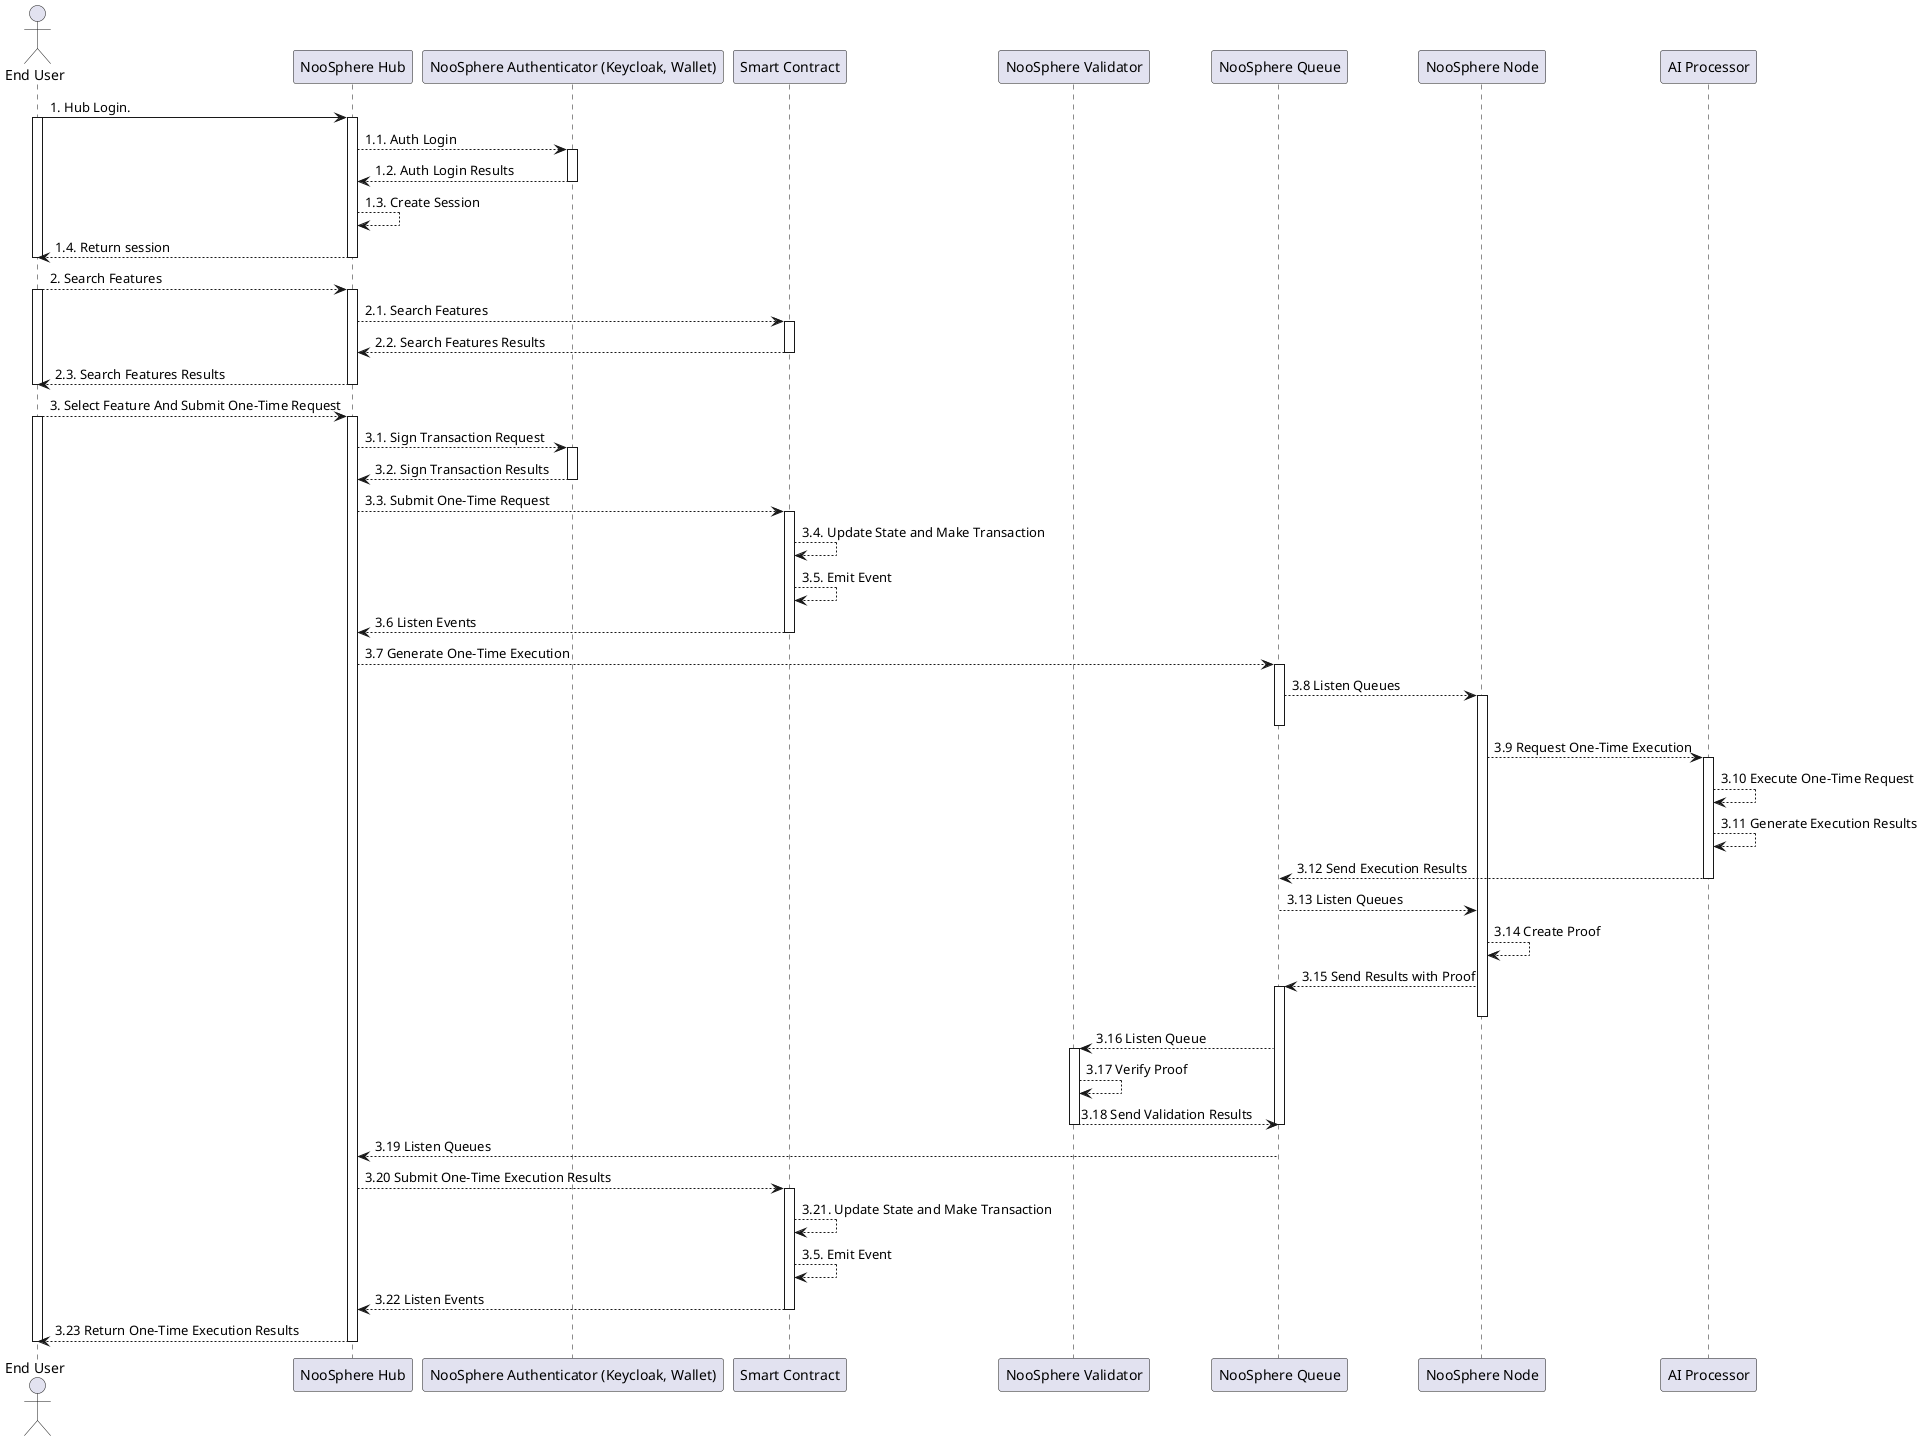 @startuml


actor "End User" as User
participant "NooSphere Hub" as Hub
participant "NooSphere Authenticator (Keycloak, Wallet)" as Auth
participant "Smart Contract" as Contract
participant "NooSphere Validator" as Validator
participant "NooSphere Queue" as Queue
participant "NooSphere Node" as Node
participant "AI Processor" as AI


User -> Hub ++: 1. Hub Login.
User++
Hub --> Auth ++: 1.1. Auth Login
Auth--> Hub : 1.2. Auth Login Results
deactivate Auth
Hub --> Hub: 1.3. Create Session
Hub --> User: 1.4. Return session
deactivate User
deactivate Hub


User --> Hub++: 2. Search Features
User++
Hub --> Contract++: 2.1. Search Features
Contract --> Hub: 2.2. Search Features Results
deactivate Contract
Hub --> User: 2.3. Search Features Results
deactivate User
deactivate Hub

User --> Hub++: 3. Select Feature And Submit One-Time Request
User++
Hub --> Auth++: 3.1. Sign Transaction Request
Auth --> Hub: 3.2. Sign Transaction Results
deactivate Auth
Hub --> Contract++: 3.3. Submit One-Time Request
Contract --> Contract: 3.4. Update State and Make Transaction
Contract --> Contract: 3.5. Emit Event
Contract --> Hub: 3.6 Listen Events
deactivate Contract
Hub --> Queue++: 3.7 Generate One-Time Execution
Queue --> Node++: 3.8 Listen Queues
deactivate Queue
Node --> AI++: 3.9 Request One-Time Execution
AI --> AI: 3.10 Execute One-Time Request
AI --> AI: 3.11 Generate Execution Results
AI --> Queue: 3.12 Send Execution Results
deactivate AI
Queue --> Node: 3.13 Listen Queues
Node --> Node: 3.14 Create Proof
Node --> Queue++: 3.15 Send Results with Proof
deactivate Node

Queue --> Validator++: 3.16 Listen Queue
Validator --> Validator: 3.17 Verify Proof
Validator --> Queue: 3.18 Send Validation Results
deactivate Validator
deactivate Queue

Queue --> Hub: 3.19 Listen Queues
Hub --> Contract++: 3.20 Submit One-Time Execution Results
Contract --> Contract: 3.21. Update State and Make Transaction
Contract --> Contract: 3.5. Emit Event
Contract --> Hub: 3.22 Listen Events
deactivate Contract
Hub --> User: 3.23 Return One-Time Execution Results

deactivate Contract
deactivate User
deactivate Hub



@enduml
